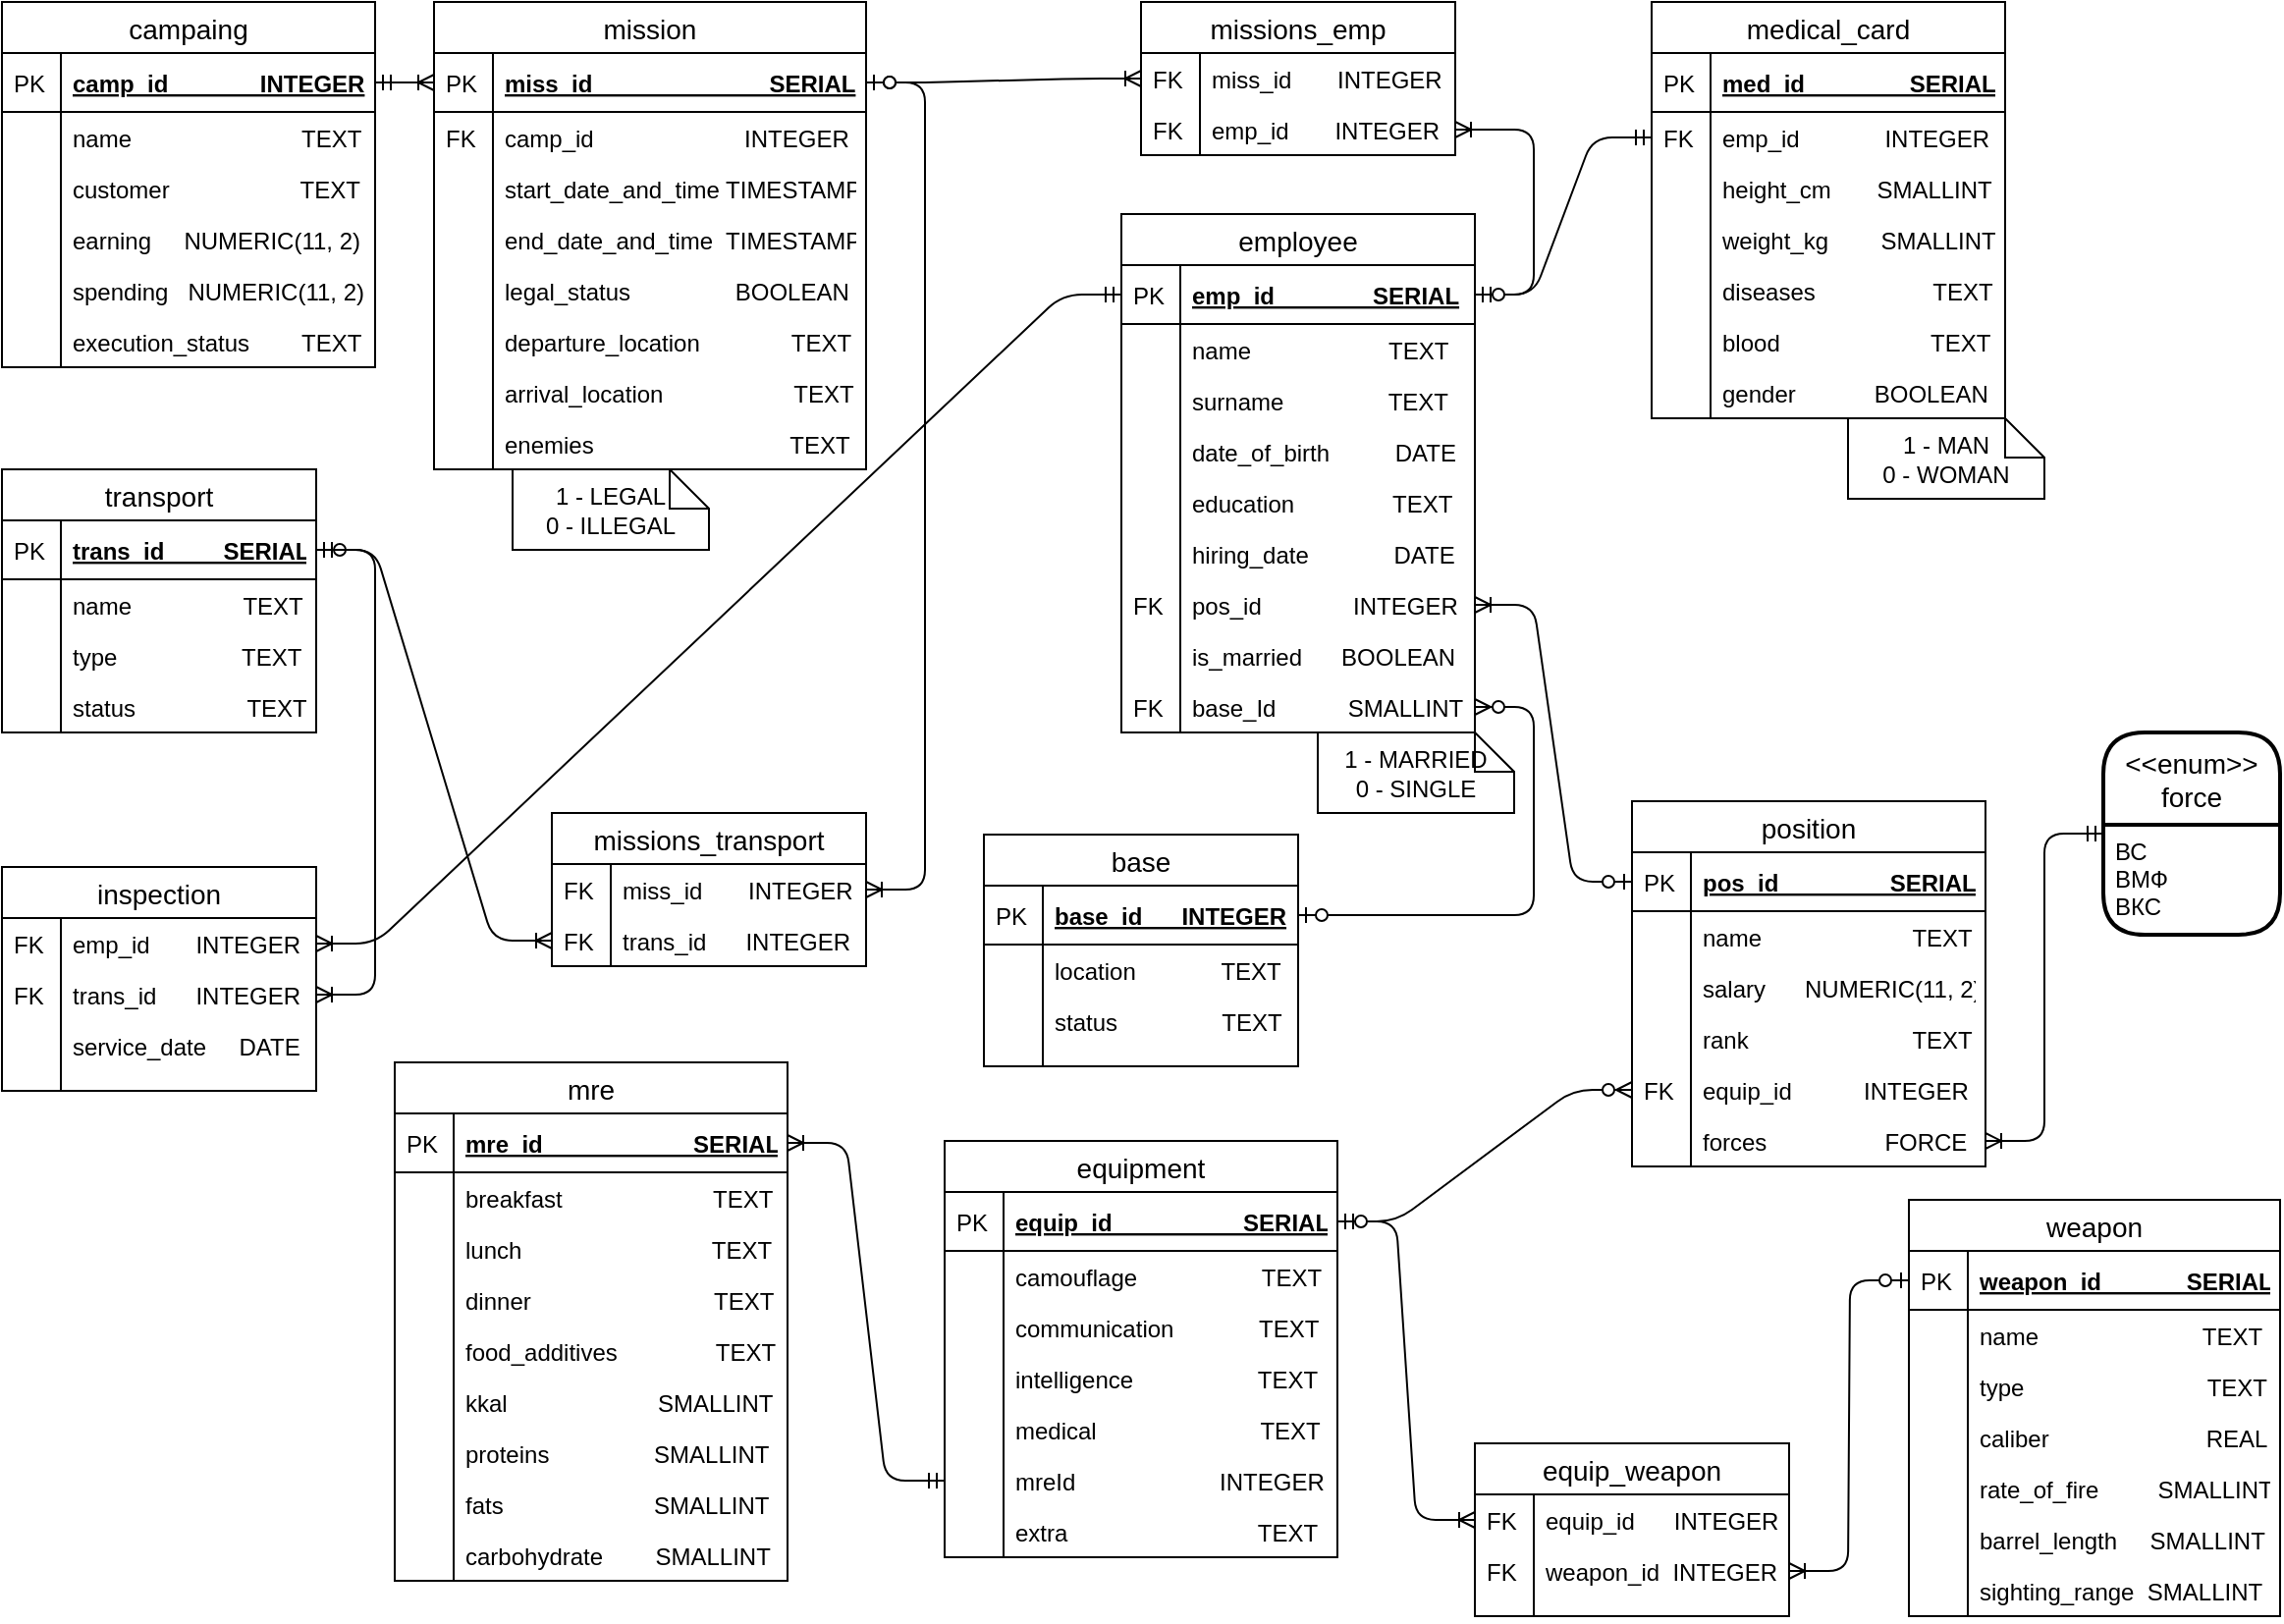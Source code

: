 <mxfile version="13.6.5">
    <diagram id="6hGFLwfOUW9BJ-s0fimq" name="main">
        <mxGraphModel dx="992" dy="577" grid="1" gridSize="10" guides="1" tooltips="1" connect="1" arrows="1" fold="1" page="1" pageScale="1" pageWidth="1169" pageHeight="827" math="0" shadow="0">
            <root>
                <mxCell id="0"/>
                <mxCell id="1" parent="0"/>
                <mxCell id="208" value="" style="edgeStyle=entityRelationEdgeStyle;fontSize=12;html=1;endArrow=ERmandOne;startArrow=ERmandOne;" parent="1" source="3" target="373" edge="1">
                    <mxGeometry width="100" height="100" relative="1" as="geometry">
                        <mxPoint x="800" y="-176" as="sourcePoint"/>
                        <mxPoint x="900" y="-276" as="targetPoint"/>
                    </mxGeometry>
                </mxCell>
                <mxCell id="317" value="" style="edgeStyle=entityRelationEdgeStyle;fontSize=12;html=1;endArrow=ERzeroToMany;startArrow=ERzeroToOne;" parent="1" source="138" target="31" edge="1">
                    <mxGeometry width="100" height="100" relative="1" as="geometry">
                        <mxPoint x="820" y="416" as="sourcePoint"/>
                        <mxPoint x="920" y="316" as="targetPoint"/>
                    </mxGeometry>
                </mxCell>
                <mxCell id="318" value="" style="edgeStyle=entityRelationEdgeStyle;fontSize=12;html=1;endArrow=ERoneToMany;startArrow=ERzeroToOne;" parent="1" source="196" target="25" edge="1">
                    <mxGeometry width="100" height="100" relative="1" as="geometry">
                        <mxPoint x="1000" y="350" as="sourcePoint"/>
                        <mxPoint x="1100" y="250" as="targetPoint"/>
                    </mxGeometry>
                </mxCell>
                <mxCell id="324" value="" style="edgeStyle=entityRelationEdgeStyle;fontSize=12;html=1;endArrow=ERoneToMany;startArrow=ERmandOne;" parent="1" source="396" target="81" edge="1">
                    <mxGeometry width="100" height="100" relative="1" as="geometry">
                        <mxPoint x="640" y="460" as="sourcePoint"/>
                        <mxPoint x="730" y="300" as="targetPoint"/>
                    </mxGeometry>
                </mxCell>
                <mxCell id="325" value="" style="edgeStyle=entityRelationEdgeStyle;fontSize=12;html=1;endArrow=ERoneToMany;startArrow=ERzeroToOne;" parent="1" source="3" target="266" edge="1">
                    <mxGeometry width="100" height="100" relative="1" as="geometry">
                        <mxPoint x="510" y="220" as="sourcePoint"/>
                        <mxPoint x="610" y="120" as="targetPoint"/>
                    </mxGeometry>
                </mxCell>
                <mxCell id="327" value="" style="edgeStyle=entityRelationEdgeStyle;fontSize=12;html=1;endArrow=ERoneToMany;startArrow=ERzeroToOne;" parent="1" source="149" target="264" edge="1">
                    <mxGeometry width="100" height="100" relative="1" as="geometry">
                        <mxPoint x="510" y="220" as="sourcePoint"/>
                        <mxPoint x="610" y="120" as="targetPoint"/>
                    </mxGeometry>
                </mxCell>
                <mxCell id="342" value="" style="edgeStyle=entityRelationEdgeStyle;fontSize=12;html=1;endArrow=ERoneToMany;startArrow=ERmandOne;" parent="1" source="338" target="328" edge="1">
                    <mxGeometry width="100" height="100" relative="1" as="geometry">
                        <mxPoint x="1240" y="620" as="sourcePoint"/>
                        <mxPoint x="1340" y="520" as="targetPoint"/>
                    </mxGeometry>
                </mxCell>
                <mxCell id="345" value="" style="edgeStyle=entityRelationEdgeStyle;fontSize=12;html=1;endArrow=ERoneToMany;startArrow=ERzeroToOne;" parent="1" source="102" target="280" edge="1">
                    <mxGeometry width="100" height="100" relative="1" as="geometry">
                        <mxPoint x="210" y="370" as="sourcePoint"/>
                        <mxPoint x="280" y="270" as="targetPoint"/>
                    </mxGeometry>
                </mxCell>
                <mxCell id="346" value="" style="edgeStyle=entityRelationEdgeStyle;fontSize=12;html=1;endArrow=ERoneToMany;startArrow=ERzeroToOne;" parent="1" source="149" target="278" edge="1">
                    <mxGeometry width="100" height="100" relative="1" as="geometry">
                        <mxPoint x="520" y="370" as="sourcePoint"/>
                        <mxPoint x="620" y="270" as="targetPoint"/>
                    </mxGeometry>
                </mxCell>
                <mxCell id="349" value="1 - MAN&lt;br&gt;0 - WOMAN" style="shape=note;size=20;whiteSpace=wrap;html=1;" parent="1" vertex="1">
                    <mxGeometry x="940" y="212" width="100" height="41" as="geometry"/>
                </mxCell>
                <mxCell id="350" value="1 - MARRIED&lt;br&gt;0 - SINGLE" style="shape=note;size=20;whiteSpace=wrap;html=1;" parent="1" vertex="1">
                    <mxGeometry x="670" y="372" width="100" height="41" as="geometry"/>
                </mxCell>
                <mxCell id="351" value="" style="edgeStyle=entityRelationEdgeStyle;fontSize=12;html=1;endArrow=ERoneToMany;startArrow=ERmandOne;" parent="1" source="41" target="149" edge="1">
                    <mxGeometry width="100" height="100" relative="1" as="geometry">
                        <mxPoint x="10" y="197" as="sourcePoint"/>
                        <mxPoint x="20" y="39" as="targetPoint"/>
                    </mxGeometry>
                </mxCell>
                <mxCell id="360" value="" style="edgeStyle=entityRelationEdgeStyle;fontSize=12;html=1;endArrow=ERzeroToMany;startArrow=ERmandOne;" parent="1" source="62" target="206" edge="1">
                    <mxGeometry width="100" height="100" relative="1" as="geometry">
                        <mxPoint x="720" y="450" as="sourcePoint"/>
                        <mxPoint x="820" y="350" as="targetPoint"/>
                    </mxGeometry>
                </mxCell>
                <mxCell id="370" value="" style="edgeStyle=entityRelationEdgeStyle;fontSize=12;html=1;endArrow=ERoneToMany;startArrow=ERzeroToOne;" parent="1" source="119" target="366" edge="1">
                    <mxGeometry width="100" height="100" relative="1" as="geometry">
                        <mxPoint x="500" y="622" as="sourcePoint"/>
                        <mxPoint x="580" y="620" as="targetPoint"/>
                    </mxGeometry>
                </mxCell>
                <mxCell id="371" value="" style="edgeStyle=entityRelationEdgeStyle;fontSize=12;html=1;endArrow=ERoneToMany;startArrow=ERzeroToOne;" parent="1" source="62" target="364" edge="1">
                    <mxGeometry width="100" height="100" relative="1" as="geometry">
                        <mxPoint x="780.0" y="533" as="sourcePoint"/>
                        <mxPoint x="674" y="648.0" as="targetPoint"/>
                    </mxGeometry>
                </mxCell>
                <mxCell id="394" value="" style="edgeStyle=entityRelationEdgeStyle;fontSize=12;html=1;endArrow=ERoneToMany;startArrow=ERmandOne;" parent="1" source="102" target="388" edge="1">
                    <mxGeometry width="100" height="100" relative="1" as="geometry">
                        <mxPoint x="-300" y="670" as="sourcePoint"/>
                        <mxPoint x="-200" y="570" as="targetPoint"/>
                    </mxGeometry>
                </mxCell>
                <mxCell id="395" value="" style="edgeStyle=entityRelationEdgeStyle;fontSize=12;html=1;endArrow=ERoneToMany;startArrow=ERmandOne;" parent="1" source="3" target="386" edge="1">
                    <mxGeometry width="100" height="100" relative="1" as="geometry">
                        <mxPoint x="760" y="90" as="sourcePoint"/>
                        <mxPoint x="620" y="310" as="targetPoint"/>
                    </mxGeometry>
                </mxCell>
                <mxCell id="261" value="missions_emp" style="swimlane;fontStyle=0;childLayout=stackLayout;horizontal=1;startSize=26;horizontalStack=0;resizeParent=1;resizeParentMax=0;resizeLast=0;collapsible=1;marginBottom=0;align=center;fontSize=14;" parent="1" vertex="1">
                    <mxGeometry x="580" width="160" height="78" as="geometry"/>
                </mxCell>
                <mxCell id="264" value="miss_id       INTEGER" style="shape=partialRectangle;top=0;left=0;right=0;bottom=0;align=left;verticalAlign=top;fillColor=none;spacingLeft=34;spacingRight=4;overflow=hidden;rotatable=0;points=[[0,0.5],[1,0.5]];portConstraint=eastwest;dropTarget=0;fontSize=12;" parent="261" vertex="1">
                    <mxGeometry y="26" width="160" height="26" as="geometry"/>
                </mxCell>
                <mxCell id="265" value="FK" style="shape=partialRectangle;top=0;left=0;bottom=0;fillColor=none;align=left;verticalAlign=top;spacingLeft=4;spacingRight=4;overflow=hidden;rotatable=0;points=[];portConstraint=eastwest;part=1;fontSize=12;" parent="264" vertex="1" connectable="0">
                    <mxGeometry width="30" height="26" as="geometry"/>
                </mxCell>
                <mxCell id="266" value="emp_id       INTEGER" style="shape=partialRectangle;top=0;left=0;right=0;bottom=0;align=left;verticalAlign=top;fillColor=none;spacingLeft=34;spacingRight=4;overflow=hidden;rotatable=0;points=[[0,0.5],[1,0.5]];portConstraint=eastwest;dropTarget=0;fontSize=12;" parent="261" vertex="1">
                    <mxGeometry y="52" width="160" height="26" as="geometry"/>
                </mxCell>
                <mxCell id="267" value="FK" style="shape=partialRectangle;top=0;left=0;bottom=0;fillColor=none;align=left;verticalAlign=top;spacingLeft=4;spacingRight=4;overflow=hidden;rotatable=0;points=[];portConstraint=eastwest;part=1;fontSize=12;" parent="266" vertex="1" connectable="0">
                    <mxGeometry width="30" height="26" as="geometry"/>
                </mxCell>
                <mxCell id="40" value="campaing" style="swimlane;fontStyle=0;childLayout=stackLayout;horizontal=1;startSize=26;horizontalStack=0;resizeParent=1;resizeParentMax=0;resizeLast=0;collapsible=1;marginBottom=0;align=center;fontSize=14;" parent="1" vertex="1">
                    <mxGeometry width="190" height="186" as="geometry"/>
                </mxCell>
                <mxCell id="41" value="camp_id              INTEGER" style="shape=partialRectangle;top=0;left=0;right=0;bottom=1;align=left;verticalAlign=middle;fillColor=none;spacingLeft=34;spacingRight=4;overflow=hidden;rotatable=0;points=[[0,0.5],[1,0.5]];portConstraint=eastwest;dropTarget=0;fontStyle=5;fontSize=12;" parent="40" vertex="1">
                    <mxGeometry y="26" width="190" height="30" as="geometry"/>
                </mxCell>
                <mxCell id="42" value="PK" style="shape=partialRectangle;top=0;left=0;bottom=0;fillColor=none;align=left;verticalAlign=middle;spacingLeft=4;spacingRight=4;overflow=hidden;rotatable=0;points=[];portConstraint=eastwest;part=1;fontSize=12;" parent="41" vertex="1" connectable="0">
                    <mxGeometry width="30" height="30" as="geometry"/>
                </mxCell>
                <mxCell id="43" value="name                          TEXT" style="shape=partialRectangle;top=0;left=0;right=0;bottom=0;align=left;verticalAlign=top;fillColor=none;spacingLeft=34;spacingRight=4;overflow=hidden;rotatable=0;points=[[0,0.5],[1,0.5]];portConstraint=eastwest;dropTarget=0;fontSize=12;" parent="40" vertex="1">
                    <mxGeometry y="56" width="190" height="26" as="geometry"/>
                </mxCell>
                <mxCell id="44" value="" style="shape=partialRectangle;top=0;left=0;bottom=0;fillColor=none;align=left;verticalAlign=top;spacingLeft=4;spacingRight=4;overflow=hidden;rotatable=0;points=[];portConstraint=eastwest;part=1;fontSize=12;" parent="43" vertex="1" connectable="0">
                    <mxGeometry width="30" height="26" as="geometry"/>
                </mxCell>
                <mxCell id="53" value="customer                    TEXT" style="shape=partialRectangle;top=0;left=0;right=0;bottom=0;align=left;verticalAlign=top;fillColor=none;spacingLeft=34;spacingRight=4;overflow=hidden;rotatable=0;points=[[0,0.5],[1,0.5]];portConstraint=eastwest;dropTarget=0;fontSize=12;" parent="40" vertex="1">
                    <mxGeometry y="82" width="190" height="26" as="geometry"/>
                </mxCell>
                <mxCell id="54" value="" style="shape=partialRectangle;top=0;left=0;bottom=0;fillColor=none;align=left;verticalAlign=top;spacingLeft=4;spacingRight=4;overflow=hidden;rotatable=0;points=[];portConstraint=eastwest;part=1;fontSize=12;" parent="53" vertex="1" connectable="0">
                    <mxGeometry width="30" height="26" as="geometry"/>
                </mxCell>
                <mxCell id="55" value="earning     NUMERIC(11, 2)" style="shape=partialRectangle;top=0;left=0;right=0;bottom=0;align=left;verticalAlign=top;fillColor=none;spacingLeft=34;spacingRight=4;overflow=hidden;rotatable=0;points=[[0,0.5],[1,0.5]];portConstraint=eastwest;dropTarget=0;fontSize=12;" parent="40" vertex="1">
                    <mxGeometry y="108" width="190" height="26" as="geometry"/>
                </mxCell>
                <mxCell id="56" value="" style="shape=partialRectangle;top=0;left=0;bottom=0;fillColor=none;align=left;verticalAlign=top;spacingLeft=4;spacingRight=4;overflow=hidden;rotatable=0;points=[];portConstraint=eastwest;part=1;fontSize=12;" parent="55" vertex="1" connectable="0">
                    <mxGeometry width="30" height="26" as="geometry"/>
                </mxCell>
                <mxCell id="57" value="spending   NUMERIC(11, 2)" style="shape=partialRectangle;top=0;left=0;right=0;bottom=0;align=left;verticalAlign=top;fillColor=none;spacingLeft=34;spacingRight=4;overflow=hidden;rotatable=0;points=[[0,0.5],[1,0.5]];portConstraint=eastwest;dropTarget=0;fontSize=12;" parent="40" vertex="1">
                    <mxGeometry y="134" width="190" height="26" as="geometry"/>
                </mxCell>
                <mxCell id="58" value="" style="shape=partialRectangle;top=0;left=0;bottom=0;fillColor=none;align=left;verticalAlign=top;spacingLeft=4;spacingRight=4;overflow=hidden;rotatable=0;points=[];portConstraint=eastwest;part=1;fontSize=12;" parent="57" vertex="1" connectable="0">
                    <mxGeometry width="30" height="26" as="geometry"/>
                </mxCell>
                <mxCell id="59" value="execution_status        TEXT" style="shape=partialRectangle;top=0;left=0;right=0;bottom=0;align=left;verticalAlign=top;fillColor=none;spacingLeft=34;spacingRight=4;overflow=hidden;rotatable=0;points=[[0,0.5],[1,0.5]];portConstraint=eastwest;dropTarget=0;fontSize=12;" parent="40" vertex="1">
                    <mxGeometry y="160" width="190" height="26" as="geometry"/>
                </mxCell>
                <mxCell id="60" value="" style="shape=partialRectangle;top=0;left=0;bottom=0;fillColor=none;align=left;verticalAlign=top;spacingLeft=4;spacingRight=4;overflow=hidden;rotatable=0;points=[];portConstraint=eastwest;part=1;fontSize=12;" parent="59" vertex="1" connectable="0">
                    <mxGeometry width="30" height="26" as="geometry"/>
                </mxCell>
                <mxCell id="101" value="transport" style="swimlane;fontStyle=0;childLayout=stackLayout;horizontal=1;startSize=26;horizontalStack=0;resizeParent=1;resizeParentMax=0;resizeLast=0;collapsible=1;marginBottom=0;align=center;fontSize=14;" parent="1" vertex="1">
                    <mxGeometry y="238" width="160" height="134" as="geometry"/>
                </mxCell>
                <mxCell id="102" value="trans_id         SERIAL" style="shape=partialRectangle;top=0;left=0;right=0;bottom=1;align=left;verticalAlign=middle;fillColor=none;spacingLeft=34;spacingRight=4;overflow=hidden;rotatable=0;points=[[0,0.5],[1,0.5]];portConstraint=eastwest;dropTarget=0;fontStyle=5;fontSize=12;" parent="101" vertex="1">
                    <mxGeometry y="26" width="160" height="30" as="geometry"/>
                </mxCell>
                <mxCell id="103" value="PK" style="shape=partialRectangle;top=0;left=0;bottom=0;fillColor=none;align=left;verticalAlign=middle;spacingLeft=4;spacingRight=4;overflow=hidden;rotatable=0;points=[];portConstraint=eastwest;part=1;fontSize=12;" parent="102" vertex="1" connectable="0">
                    <mxGeometry width="30" height="30" as="geometry"/>
                </mxCell>
                <mxCell id="104" value="name                 TEXT" style="shape=partialRectangle;top=0;left=0;right=0;bottom=0;align=left;verticalAlign=top;fillColor=none;spacingLeft=34;spacingRight=4;overflow=hidden;rotatable=0;points=[[0,0.5],[1,0.5]];portConstraint=eastwest;dropTarget=0;fontSize=12;" parent="101" vertex="1">
                    <mxGeometry y="56" width="160" height="26" as="geometry"/>
                </mxCell>
                <mxCell id="105" value="" style="shape=partialRectangle;top=0;left=0;bottom=0;fillColor=none;align=left;verticalAlign=top;spacingLeft=4;spacingRight=4;overflow=hidden;rotatable=0;points=[];portConstraint=eastwest;part=1;fontSize=12;" parent="104" vertex="1" connectable="0">
                    <mxGeometry width="30" height="26" as="geometry"/>
                </mxCell>
                <mxCell id="106" value="type                   TEXT" style="shape=partialRectangle;top=0;left=0;right=0;bottom=0;align=left;verticalAlign=top;fillColor=none;spacingLeft=34;spacingRight=4;overflow=hidden;rotatable=0;points=[[0,0.5],[1,0.5]];portConstraint=eastwest;dropTarget=0;fontSize=12;" parent="101" vertex="1">
                    <mxGeometry y="82" width="160" height="26" as="geometry"/>
                </mxCell>
                <mxCell id="107" value="" style="shape=partialRectangle;top=0;left=0;bottom=0;fillColor=none;align=left;verticalAlign=top;spacingLeft=4;spacingRight=4;overflow=hidden;rotatable=0;points=[];portConstraint=eastwest;part=1;fontSize=12;" parent="106" vertex="1" connectable="0">
                    <mxGeometry width="30" height="26" as="geometry"/>
                </mxCell>
                <mxCell id="114" value="status                 TEXT" style="shape=partialRectangle;top=0;left=0;right=0;bottom=0;align=left;verticalAlign=top;fillColor=none;spacingLeft=34;spacingRight=4;overflow=hidden;rotatable=0;points=[[0,0.5],[1,0.5]];portConstraint=eastwest;dropTarget=0;fontSize=12;" parent="101" vertex="1">
                    <mxGeometry y="108" width="160" height="26" as="geometry"/>
                </mxCell>
                <mxCell id="115" value="" style="shape=partialRectangle;top=0;left=0;bottom=0;fillColor=none;align=left;verticalAlign=top;spacingLeft=4;spacingRight=4;overflow=hidden;rotatable=0;points=[];portConstraint=eastwest;part=1;fontSize=12;" parent="114" vertex="1" connectable="0">
                    <mxGeometry width="30" height="26" as="geometry"/>
                </mxCell>
                <mxCell id="383" value="inspection" style="swimlane;fontStyle=0;childLayout=stackLayout;horizontal=1;startSize=26;horizontalStack=0;resizeParent=1;resizeParentMax=0;resizeLast=0;collapsible=1;marginBottom=0;align=center;fontSize=14;" parent="1" vertex="1">
                    <mxGeometry y="440.5" width="160" height="114" as="geometry"/>
                </mxCell>
                <mxCell id="386" value="emp_id       INTEGER" style="shape=partialRectangle;top=0;left=0;right=0;bottom=0;align=left;verticalAlign=top;fillColor=none;spacingLeft=34;spacingRight=4;overflow=hidden;rotatable=0;points=[[0,0.5],[1,0.5]];portConstraint=eastwest;dropTarget=0;fontSize=12;" parent="383" vertex="1">
                    <mxGeometry y="26" width="160" height="26" as="geometry"/>
                </mxCell>
                <mxCell id="387" value="FK" style="shape=partialRectangle;top=0;left=0;bottom=0;fillColor=none;align=left;verticalAlign=top;spacingLeft=4;spacingRight=4;overflow=hidden;rotatable=0;points=[];portConstraint=eastwest;part=1;fontSize=12;" parent="386" vertex="1" connectable="0">
                    <mxGeometry width="30" height="26" as="geometry"/>
                </mxCell>
                <mxCell id="388" value="trans_id      INTEGER" style="shape=partialRectangle;top=0;left=0;right=0;bottom=0;align=left;verticalAlign=top;fillColor=none;spacingLeft=34;spacingRight=4;overflow=hidden;rotatable=0;points=[[0,0.5],[1,0.5]];portConstraint=eastwest;dropTarget=0;fontSize=12;" parent="383" vertex="1">
                    <mxGeometry y="52" width="160" height="26" as="geometry"/>
                </mxCell>
                <mxCell id="389" value="FK" style="shape=partialRectangle;top=0;left=0;bottom=0;fillColor=none;align=left;verticalAlign=top;spacingLeft=4;spacingRight=4;overflow=hidden;rotatable=0;points=[];portConstraint=eastwest;part=1;fontSize=12;" parent="388" vertex="1" connectable="0">
                    <mxGeometry width="30" height="26" as="geometry"/>
                </mxCell>
                <mxCell id="390" value="service_date     DATE" style="shape=partialRectangle;top=0;left=0;right=0;bottom=0;align=left;verticalAlign=top;fillColor=none;spacingLeft=34;spacingRight=4;overflow=hidden;rotatable=0;points=[[0,0.5],[1,0.5]];portConstraint=eastwest;dropTarget=0;fontSize=12;" parent="383" vertex="1">
                    <mxGeometry y="78" width="160" height="26" as="geometry"/>
                </mxCell>
                <mxCell id="391" value="" style="shape=partialRectangle;top=0;left=0;bottom=0;fillColor=none;align=left;verticalAlign=top;spacingLeft=4;spacingRight=4;overflow=hidden;rotatable=0;points=[];portConstraint=eastwest;part=1;fontSize=12;" parent="390" vertex="1" connectable="0">
                    <mxGeometry width="30" height="26" as="geometry"/>
                </mxCell>
                <mxCell id="392" value="" style="shape=partialRectangle;top=0;left=0;right=0;bottom=0;align=left;verticalAlign=top;fillColor=none;spacingLeft=34;spacingRight=4;overflow=hidden;rotatable=0;points=[[0,0.5],[1,0.5]];portConstraint=eastwest;dropTarget=0;fontSize=12;" parent="383" vertex="1">
                    <mxGeometry y="104" width="160" height="10" as="geometry"/>
                </mxCell>
                <mxCell id="393" value="" style="shape=partialRectangle;top=0;left=0;bottom=0;fillColor=none;align=left;verticalAlign=top;spacingLeft=4;spacingRight=4;overflow=hidden;rotatable=0;points=[];portConstraint=eastwest;part=1;fontSize=12;" parent="392" vertex="1" connectable="0">
                    <mxGeometry width="30" height="10" as="geometry"/>
                </mxCell>
                <mxCell id="148" value="mission" style="swimlane;fontStyle=0;childLayout=stackLayout;horizontal=1;startSize=26;horizontalStack=0;resizeParent=1;resizeParentMax=0;resizeLast=0;collapsible=1;marginBottom=0;align=center;fontSize=14;" parent="1" vertex="1">
                    <mxGeometry x="220" width="220" height="238" as="geometry"/>
                </mxCell>
                <mxCell id="149" value="miss_id                           SERIAL" style="shape=partialRectangle;top=0;left=0;right=0;bottom=1;align=left;verticalAlign=middle;fillColor=none;spacingLeft=34;spacingRight=4;overflow=hidden;rotatable=0;points=[[0,0.5],[1,0.5]];portConstraint=eastwest;dropTarget=0;fontStyle=5;fontSize=12;" parent="148" vertex="1">
                    <mxGeometry y="26" width="220" height="30" as="geometry"/>
                </mxCell>
                <mxCell id="150" value="PK" style="shape=partialRectangle;top=0;left=0;bottom=0;fillColor=none;align=left;verticalAlign=middle;spacingLeft=4;spacingRight=4;overflow=hidden;rotatable=0;points=[];portConstraint=eastwest;part=1;fontSize=12;" parent="149" vertex="1" connectable="0">
                    <mxGeometry width="30" height="30" as="geometry"/>
                </mxCell>
                <mxCell id="221" value="camp_id                       INTEGER" style="shape=partialRectangle;top=0;left=0;right=0;bottom=0;align=left;verticalAlign=top;fillColor=none;spacingLeft=34;spacingRight=4;overflow=hidden;rotatable=0;points=[[0,0.5],[1,0.5]];portConstraint=eastwest;dropTarget=0;fontSize=12;" parent="148" vertex="1">
                    <mxGeometry y="56" width="220" height="26" as="geometry"/>
                </mxCell>
                <mxCell id="222" value="FK" style="shape=partialRectangle;top=0;left=0;bottom=0;fillColor=none;align=left;verticalAlign=top;spacingLeft=4;spacingRight=4;overflow=hidden;rotatable=0;points=[];portConstraint=eastwest;part=1;fontSize=12;" parent="221" vertex="1" connectable="0">
                    <mxGeometry width="30" height="26" as="geometry"/>
                </mxCell>
                <mxCell id="151" value="start_date_and_time TIMESTAMP" style="shape=partialRectangle;top=0;left=0;right=0;bottom=0;align=left;verticalAlign=top;fillColor=none;spacingLeft=34;spacingRight=4;overflow=hidden;rotatable=0;points=[[0,0.5],[1,0.5]];portConstraint=eastwest;dropTarget=0;fontSize=12;" parent="148" vertex="1">
                    <mxGeometry y="82" width="220" height="26" as="geometry"/>
                </mxCell>
                <mxCell id="152" value="" style="shape=partialRectangle;top=0;left=0;bottom=0;fillColor=none;align=left;verticalAlign=top;spacingLeft=4;spacingRight=4;overflow=hidden;rotatable=0;points=[];portConstraint=eastwest;part=1;fontSize=12;" parent="151" vertex="1" connectable="0">
                    <mxGeometry width="30" height="26" as="geometry"/>
                </mxCell>
                <mxCell id="153" value="end_date_and_time  TIMESTAMP" style="shape=partialRectangle;top=0;left=0;right=0;bottom=0;align=left;verticalAlign=top;fillColor=none;spacingLeft=34;spacingRight=4;overflow=hidden;rotatable=0;points=[[0,0.5],[1,0.5]];portConstraint=eastwest;dropTarget=0;fontSize=12;" parent="148" vertex="1">
                    <mxGeometry y="108" width="220" height="26" as="geometry"/>
                </mxCell>
                <mxCell id="154" value="" style="shape=partialRectangle;top=0;left=0;bottom=0;fillColor=none;align=left;verticalAlign=top;spacingLeft=4;spacingRight=4;overflow=hidden;rotatable=0;points=[];portConstraint=eastwest;part=1;fontSize=12;" parent="153" vertex="1" connectable="0">
                    <mxGeometry width="30" height="26" as="geometry"/>
                </mxCell>
                <mxCell id="161" value="legal_status                BOOLEAN" style="shape=partialRectangle;top=0;left=0;right=0;bottom=0;align=left;verticalAlign=top;fillColor=none;spacingLeft=34;spacingRight=4;overflow=hidden;rotatable=0;points=[[0,0.5],[1,0.5]];portConstraint=eastwest;dropTarget=0;fontSize=12;" parent="148" vertex="1">
                    <mxGeometry y="134" width="220" height="26" as="geometry"/>
                </mxCell>
                <mxCell id="162" value="" style="shape=partialRectangle;top=0;left=0;bottom=0;fillColor=none;align=left;verticalAlign=top;spacingLeft=4;spacingRight=4;overflow=hidden;rotatable=0;points=[];portConstraint=eastwest;part=1;fontSize=12;" parent="161" vertex="1" connectable="0">
                    <mxGeometry width="30" height="26" as="geometry"/>
                </mxCell>
                <mxCell id="163" value="departure_location              TEXT" style="shape=partialRectangle;top=0;left=0;right=0;bottom=0;align=left;verticalAlign=top;fillColor=none;spacingLeft=34;spacingRight=4;overflow=hidden;rotatable=0;points=[[0,0.5],[1,0.5]];portConstraint=eastwest;dropTarget=0;fontSize=12;" parent="148" vertex="1">
                    <mxGeometry y="160" width="220" height="26" as="geometry"/>
                </mxCell>
                <mxCell id="164" value="" style="shape=partialRectangle;top=0;left=0;bottom=0;fillColor=none;align=left;verticalAlign=top;spacingLeft=4;spacingRight=4;overflow=hidden;rotatable=0;points=[];portConstraint=eastwest;part=1;fontSize=12;" parent="163" vertex="1" connectable="0">
                    <mxGeometry width="30" height="26" as="geometry"/>
                </mxCell>
                <mxCell id="165" value="arrival_location                    TEXT" style="shape=partialRectangle;top=0;left=0;right=0;bottom=0;align=left;verticalAlign=top;fillColor=none;spacingLeft=34;spacingRight=4;overflow=hidden;rotatable=0;points=[[0,0.5],[1,0.5]];portConstraint=eastwest;dropTarget=0;fontSize=12;" parent="148" vertex="1">
                    <mxGeometry y="186" width="220" height="26" as="geometry"/>
                </mxCell>
                <mxCell id="166" value="" style="shape=partialRectangle;top=0;left=0;bottom=0;fillColor=none;align=left;verticalAlign=top;spacingLeft=4;spacingRight=4;overflow=hidden;rotatable=0;points=[];portConstraint=eastwest;part=1;fontSize=12;" parent="165" vertex="1" connectable="0">
                    <mxGeometry width="30" height="26" as="geometry"/>
                </mxCell>
                <mxCell id="315" value="enemies                              TEXT" style="shape=partialRectangle;top=0;left=0;right=0;bottom=0;align=left;verticalAlign=top;fillColor=none;spacingLeft=34;spacingRight=4;overflow=hidden;rotatable=0;points=[[0,0.5],[1,0.5]];portConstraint=eastwest;dropTarget=0;fontSize=12;" parent="148" vertex="1">
                    <mxGeometry y="212" width="220" height="26" as="geometry"/>
                </mxCell>
                <mxCell id="316" value="" style="shape=partialRectangle;top=0;left=0;bottom=0;fillColor=none;align=left;verticalAlign=top;spacingLeft=4;spacingRight=4;overflow=hidden;rotatable=0;points=[];portConstraint=eastwest;part=1;fontSize=12;" parent="315" vertex="1" connectable="0">
                    <mxGeometry width="30" height="26" as="geometry"/>
                </mxCell>
                <mxCell id="80" value="mre" style="swimlane;fontStyle=0;childLayout=stackLayout;horizontal=1;startSize=26;horizontalStack=0;resizeParent=1;resizeParentMax=0;resizeLast=0;collapsible=1;marginBottom=0;align=center;fontSize=14;" parent="1" vertex="1">
                    <mxGeometry x="200" y="540" width="200" height="264" as="geometry"/>
                </mxCell>
                <mxCell id="81" value="mre_id                       SERIAL" style="shape=partialRectangle;top=0;left=0;right=0;bottom=1;align=left;verticalAlign=middle;fillColor=none;spacingLeft=34;spacingRight=4;overflow=hidden;rotatable=0;points=[[0,0.5],[1,0.5]];portConstraint=eastwest;dropTarget=0;fontStyle=5;fontSize=12;" parent="80" vertex="1">
                    <mxGeometry y="26" width="200" height="30" as="geometry"/>
                </mxCell>
                <mxCell id="82" value="PK" style="shape=partialRectangle;top=0;left=0;bottom=0;fillColor=none;align=left;verticalAlign=middle;spacingLeft=4;spacingRight=4;overflow=hidden;rotatable=0;points=[];portConstraint=eastwest;part=1;fontSize=12;" parent="81" vertex="1" connectable="0">
                    <mxGeometry width="30" height="30" as="geometry"/>
                </mxCell>
                <mxCell id="83" value="breakfast                       TEXT" style="shape=partialRectangle;top=0;left=0;right=0;bottom=0;align=left;verticalAlign=top;fillColor=none;spacingLeft=34;spacingRight=4;overflow=hidden;rotatable=0;points=[[0,0.5],[1,0.5]];portConstraint=eastwest;dropTarget=0;fontSize=12;" parent="80" vertex="1">
                    <mxGeometry y="56" width="200" height="26" as="geometry"/>
                </mxCell>
                <mxCell id="84" value="" style="shape=partialRectangle;top=0;left=0;bottom=0;fillColor=none;align=left;verticalAlign=top;spacingLeft=4;spacingRight=4;overflow=hidden;rotatable=0;points=[];portConstraint=eastwest;part=1;fontSize=12;" parent="83" vertex="1" connectable="0">
                    <mxGeometry width="30" height="26" as="geometry"/>
                </mxCell>
                <mxCell id="85" value="lunch                             TEXT" style="shape=partialRectangle;top=0;left=0;right=0;bottom=0;align=left;verticalAlign=top;fillColor=none;spacingLeft=34;spacingRight=4;overflow=hidden;rotatable=0;points=[[0,0.5],[1,0.5]];portConstraint=eastwest;dropTarget=0;fontSize=12;" parent="80" vertex="1">
                    <mxGeometry y="82" width="200" height="26" as="geometry"/>
                </mxCell>
                <mxCell id="86" value="" style="shape=partialRectangle;top=0;left=0;bottom=0;fillColor=none;align=left;verticalAlign=top;spacingLeft=4;spacingRight=4;overflow=hidden;rotatable=0;points=[];portConstraint=eastwest;part=1;fontSize=12;" parent="85" vertex="1" connectable="0">
                    <mxGeometry width="30" height="26" as="geometry"/>
                </mxCell>
                <mxCell id="87" value="dinner                            TEXT" style="shape=partialRectangle;top=0;left=0;right=0;bottom=0;align=left;verticalAlign=top;fillColor=none;spacingLeft=34;spacingRight=4;overflow=hidden;rotatable=0;points=[[0,0.5],[1,0.5]];portConstraint=eastwest;dropTarget=0;fontSize=12;" parent="80" vertex="1">
                    <mxGeometry y="108" width="200" height="26" as="geometry"/>
                </mxCell>
                <mxCell id="88" value="" style="shape=partialRectangle;top=0;left=0;bottom=0;fillColor=none;align=left;verticalAlign=top;spacingLeft=4;spacingRight=4;overflow=hidden;rotatable=0;points=[];portConstraint=eastwest;part=1;fontSize=12;" parent="87" vertex="1" connectable="0">
                    <mxGeometry width="30" height="26" as="geometry"/>
                </mxCell>
                <mxCell id="91" value="food_additives               TEXT" style="shape=partialRectangle;top=0;left=0;right=0;bottom=0;align=left;verticalAlign=top;fillColor=none;spacingLeft=34;spacingRight=4;overflow=hidden;rotatable=0;points=[[0,0.5],[1,0.5]];portConstraint=eastwest;dropTarget=0;fontSize=12;" parent="80" vertex="1">
                    <mxGeometry y="134" width="200" height="26" as="geometry"/>
                </mxCell>
                <mxCell id="92" value="" style="shape=partialRectangle;top=0;left=0;bottom=0;fillColor=none;align=left;verticalAlign=top;spacingLeft=4;spacingRight=4;overflow=hidden;rotatable=0;points=[];portConstraint=eastwest;part=1;fontSize=12;" parent="91" vertex="1" connectable="0">
                    <mxGeometry width="30" height="26" as="geometry"/>
                </mxCell>
                <mxCell id="93" value="kkal                       SMALLINT" style="shape=partialRectangle;top=0;left=0;right=0;bottom=0;align=left;verticalAlign=top;fillColor=none;spacingLeft=34;spacingRight=4;overflow=hidden;rotatable=0;points=[[0,0.5],[1,0.5]];portConstraint=eastwest;dropTarget=0;fontSize=12;" parent="80" vertex="1">
                    <mxGeometry y="160" width="200" height="26" as="geometry"/>
                </mxCell>
                <mxCell id="94" value="" style="shape=partialRectangle;top=0;left=0;bottom=0;fillColor=none;align=left;verticalAlign=top;spacingLeft=4;spacingRight=4;overflow=hidden;rotatable=0;points=[];portConstraint=eastwest;part=1;fontSize=12;" parent="93" vertex="1" connectable="0">
                    <mxGeometry width="30" height="26" as="geometry"/>
                </mxCell>
                <mxCell id="95" value="proteins                SMALLINT" style="shape=partialRectangle;top=0;left=0;right=0;bottom=0;align=left;verticalAlign=top;fillColor=none;spacingLeft=34;spacingRight=4;overflow=hidden;rotatable=0;points=[[0,0.5],[1,0.5]];portConstraint=eastwest;dropTarget=0;fontSize=12;" parent="80" vertex="1">
                    <mxGeometry y="186" width="200" height="26" as="geometry"/>
                </mxCell>
                <mxCell id="96" value="" style="shape=partialRectangle;top=0;left=0;bottom=0;fillColor=none;align=left;verticalAlign=top;spacingLeft=4;spacingRight=4;overflow=hidden;rotatable=0;points=[];portConstraint=eastwest;part=1;fontSize=12;" parent="95" vertex="1" connectable="0">
                    <mxGeometry width="30" height="26" as="geometry"/>
                </mxCell>
                <mxCell id="97" value="fats                       SMALLINT" style="shape=partialRectangle;top=0;left=0;right=0;bottom=0;align=left;verticalAlign=top;fillColor=none;spacingLeft=34;spacingRight=4;overflow=hidden;rotatable=0;points=[[0,0.5],[1,0.5]];portConstraint=eastwest;dropTarget=0;fontSize=12;" parent="80" vertex="1">
                    <mxGeometry y="212" width="200" height="26" as="geometry"/>
                </mxCell>
                <mxCell id="98" value="" style="shape=partialRectangle;top=0;left=0;bottom=0;fillColor=none;align=left;verticalAlign=top;spacingLeft=4;spacingRight=4;overflow=hidden;rotatable=0;points=[];portConstraint=eastwest;part=1;fontSize=12;" parent="97" vertex="1" connectable="0">
                    <mxGeometry width="30" height="26" as="geometry"/>
                </mxCell>
                <mxCell id="99" value="carbohydrate        SMALLINT" style="shape=partialRectangle;top=0;left=0;right=0;bottom=0;align=left;verticalAlign=top;fillColor=none;spacingLeft=34;spacingRight=4;overflow=hidden;rotatable=0;points=[[0,0.5],[1,0.5]];portConstraint=eastwest;dropTarget=0;fontSize=12;" parent="80" vertex="1">
                    <mxGeometry y="238" width="200" height="26" as="geometry"/>
                </mxCell>
                <mxCell id="100" value="" style="shape=partialRectangle;top=0;left=0;bottom=0;fillColor=none;align=left;verticalAlign=top;spacingLeft=4;spacingRight=4;overflow=hidden;rotatable=0;points=[];portConstraint=eastwest;part=1;fontSize=12;" parent="99" vertex="1" connectable="0">
                    <mxGeometry width="30" height="26" as="geometry"/>
                </mxCell>
                <mxCell id="61" value="equipment" style="swimlane;fontStyle=0;childLayout=stackLayout;horizontal=1;startSize=26;horizontalStack=0;resizeParent=1;resizeParentMax=0;resizeLast=0;collapsible=1;marginBottom=0;align=center;fontSize=14;" parent="1" vertex="1">
                    <mxGeometry x="480" y="580" width="200" height="212" as="geometry"/>
                </mxCell>
                <mxCell id="62" value="equip_id                    SERIAL" style="shape=partialRectangle;top=0;left=0;right=0;bottom=1;align=left;verticalAlign=middle;fillColor=none;spacingLeft=34;spacingRight=4;overflow=hidden;rotatable=0;points=[[0,0.5],[1,0.5]];portConstraint=eastwest;dropTarget=0;fontStyle=5;fontSize=12;" parent="61" vertex="1">
                    <mxGeometry y="26" width="200" height="30" as="geometry"/>
                </mxCell>
                <mxCell id="63" value="PK" style="shape=partialRectangle;top=0;left=0;bottom=0;fillColor=none;align=left;verticalAlign=middle;spacingLeft=4;spacingRight=4;overflow=hidden;rotatable=0;points=[];portConstraint=eastwest;part=1;fontSize=12;" parent="62" vertex="1" connectable="0">
                    <mxGeometry width="30" height="30" as="geometry"/>
                </mxCell>
                <mxCell id="64" value="camouflage                   TEXT" style="shape=partialRectangle;top=0;left=0;right=0;bottom=0;align=left;verticalAlign=top;fillColor=none;spacingLeft=34;spacingRight=4;overflow=hidden;rotatable=0;points=[[0,0.5],[1,0.5]];portConstraint=eastwest;dropTarget=0;fontSize=12;" parent="61" vertex="1">
                    <mxGeometry y="56" width="200" height="26" as="geometry"/>
                </mxCell>
                <mxCell id="65" value="" style="shape=partialRectangle;top=0;left=0;bottom=0;fillColor=none;align=left;verticalAlign=top;spacingLeft=4;spacingRight=4;overflow=hidden;rotatable=0;points=[];portConstraint=eastwest;part=1;fontSize=12;" parent="64" vertex="1" connectable="0">
                    <mxGeometry width="30" height="26" as="geometry"/>
                </mxCell>
                <mxCell id="66" value="communication             TEXT" style="shape=partialRectangle;top=0;left=0;right=0;bottom=0;align=left;verticalAlign=top;fillColor=none;spacingLeft=34;spacingRight=4;overflow=hidden;rotatable=0;points=[[0,0.5],[1,0.5]];portConstraint=eastwest;dropTarget=0;fontSize=12;" parent="61" vertex="1">
                    <mxGeometry y="82" width="200" height="26" as="geometry"/>
                </mxCell>
                <mxCell id="67" value="" style="shape=partialRectangle;top=0;left=0;bottom=0;fillColor=none;align=left;verticalAlign=top;spacingLeft=4;spacingRight=4;overflow=hidden;rotatable=0;points=[];portConstraint=eastwest;part=1;fontSize=12;" parent="66" vertex="1" connectable="0">
                    <mxGeometry width="30" height="26" as="geometry"/>
                </mxCell>
                <mxCell id="68" value="intelligence                   TEXT" style="shape=partialRectangle;top=0;left=0;right=0;bottom=0;align=left;verticalAlign=top;fillColor=none;spacingLeft=34;spacingRight=4;overflow=hidden;rotatable=0;points=[[0,0.5],[1,0.5]];portConstraint=eastwest;dropTarget=0;fontSize=12;" parent="61" vertex="1">
                    <mxGeometry y="108" width="200" height="26" as="geometry"/>
                </mxCell>
                <mxCell id="69" value="" style="shape=partialRectangle;top=0;left=0;bottom=0;fillColor=none;align=left;verticalAlign=top;spacingLeft=4;spacingRight=4;overflow=hidden;rotatable=0;points=[];portConstraint=eastwest;part=1;fontSize=12;" parent="68" vertex="1" connectable="0">
                    <mxGeometry width="30" height="26" as="geometry"/>
                </mxCell>
                <mxCell id="72" value="medical                         TEXT" style="shape=partialRectangle;top=0;left=0;right=0;bottom=0;align=left;verticalAlign=top;fillColor=none;spacingLeft=34;spacingRight=4;overflow=hidden;rotatable=0;points=[[0,0.5],[1,0.5]];portConstraint=eastwest;dropTarget=0;fontSize=12;" parent="61" vertex="1">
                    <mxGeometry y="134" width="200" height="26" as="geometry"/>
                </mxCell>
                <mxCell id="73" value="" style="shape=partialRectangle;top=0;left=0;bottom=0;fillColor=none;align=left;verticalAlign=top;spacingLeft=4;spacingRight=4;overflow=hidden;rotatable=0;points=[];portConstraint=eastwest;part=1;fontSize=12;" parent="72" vertex="1" connectable="0">
                    <mxGeometry width="30" height="26" as="geometry"/>
                </mxCell>
                <mxCell id="396" value="mreId                      INTEGER" style="shape=partialRectangle;top=0;left=0;right=0;bottom=0;align=left;verticalAlign=top;fillColor=none;spacingLeft=34;spacingRight=4;overflow=hidden;rotatable=0;points=[[0,0.5],[1,0.5]];portConstraint=eastwest;dropTarget=0;fontSize=12;" parent="61" vertex="1">
                    <mxGeometry y="160" width="200" height="26" as="geometry"/>
                </mxCell>
                <mxCell id="397" value="" style="shape=partialRectangle;top=0;left=0;bottom=0;fillColor=none;align=left;verticalAlign=top;spacingLeft=4;spacingRight=4;overflow=hidden;rotatable=0;points=[];portConstraint=eastwest;part=1;fontSize=12;" parent="396" vertex="1" connectable="0">
                    <mxGeometry width="30" height="26" as="geometry"/>
                </mxCell>
                <mxCell id="78" value="extra                             TEXT" style="shape=partialRectangle;top=0;left=0;right=0;bottom=0;align=left;verticalAlign=top;fillColor=none;spacingLeft=34;spacingRight=4;overflow=hidden;rotatable=0;points=[[0,0.5],[1,0.5]];portConstraint=eastwest;dropTarget=0;fontSize=12;" parent="61" vertex="1">
                    <mxGeometry y="186" width="200" height="26" as="geometry"/>
                </mxCell>
                <mxCell id="79" value="" style="shape=partialRectangle;top=0;left=0;bottom=0;fillColor=none;align=left;verticalAlign=top;spacingLeft=4;spacingRight=4;overflow=hidden;rotatable=0;points=[];portConstraint=eastwest;part=1;fontSize=12;" parent="78" vertex="1" connectable="0">
                    <mxGeometry width="30" height="26" as="geometry"/>
                </mxCell>
                <mxCell id="137" value="base" style="swimlane;fontStyle=0;childLayout=stackLayout;horizontal=1;startSize=26;horizontalStack=0;resizeParent=1;resizeParentMax=0;resizeLast=0;collapsible=1;marginBottom=0;align=center;fontSize=14;" parent="1" vertex="1">
                    <mxGeometry x="500" y="424" width="160" height="118" as="geometry"/>
                </mxCell>
                <mxCell id="138" value="base_id      INTEGER" style="shape=partialRectangle;top=0;left=0;right=0;bottom=1;align=left;verticalAlign=middle;fillColor=none;spacingLeft=34;spacingRight=4;overflow=hidden;rotatable=0;points=[[0,0.5],[1,0.5]];portConstraint=eastwest;dropTarget=0;fontStyle=5;fontSize=12;" parent="137" vertex="1">
                    <mxGeometry y="26" width="160" height="30" as="geometry"/>
                </mxCell>
                <mxCell id="139" value="PK" style="shape=partialRectangle;top=0;left=0;bottom=0;fillColor=none;align=left;verticalAlign=middle;spacingLeft=4;spacingRight=4;overflow=hidden;rotatable=0;points=[];portConstraint=eastwest;part=1;fontSize=12;" parent="138" vertex="1" connectable="0">
                    <mxGeometry width="30" height="30" as="geometry"/>
                </mxCell>
                <mxCell id="140" value="location             TEXT" style="shape=partialRectangle;top=0;left=0;right=0;bottom=0;align=left;verticalAlign=top;fillColor=none;spacingLeft=34;spacingRight=4;overflow=hidden;rotatable=0;points=[[0,0.5],[1,0.5]];portConstraint=eastwest;dropTarget=0;fontSize=12;" parent="137" vertex="1">
                    <mxGeometry y="56" width="160" height="26" as="geometry"/>
                </mxCell>
                <mxCell id="141" value="" style="shape=partialRectangle;top=0;left=0;bottom=0;fillColor=none;align=left;verticalAlign=top;spacingLeft=4;spacingRight=4;overflow=hidden;rotatable=0;points=[];portConstraint=eastwest;part=1;fontSize=12;" parent="140" vertex="1" connectable="0">
                    <mxGeometry width="30" height="26" as="geometry"/>
                </mxCell>
                <mxCell id="144" value="status                TEXT" style="shape=partialRectangle;top=0;left=0;right=0;bottom=0;align=left;verticalAlign=top;fillColor=none;spacingLeft=34;spacingRight=4;overflow=hidden;rotatable=0;points=[[0,0.5],[1,0.5]];portConstraint=eastwest;dropTarget=0;fontSize=12;" parent="137" vertex="1">
                    <mxGeometry y="82" width="160" height="26" as="geometry"/>
                </mxCell>
                <mxCell id="145" value="" style="shape=partialRectangle;top=0;left=0;bottom=0;fillColor=none;align=left;verticalAlign=top;spacingLeft=4;spacingRight=4;overflow=hidden;rotatable=0;points=[];portConstraint=eastwest;part=1;fontSize=12;" parent="144" vertex="1" connectable="0">
                    <mxGeometry width="30" height="26" as="geometry"/>
                </mxCell>
                <mxCell id="146" value="" style="shape=partialRectangle;top=0;left=0;right=0;bottom=0;align=left;verticalAlign=top;fillColor=none;spacingLeft=34;spacingRight=4;overflow=hidden;rotatable=0;points=[[0,0.5],[1,0.5]];portConstraint=eastwest;dropTarget=0;fontSize=12;" parent="137" vertex="1">
                    <mxGeometry y="108" width="160" height="10" as="geometry"/>
                </mxCell>
                <mxCell id="147" value="" style="shape=partialRectangle;top=0;left=0;bottom=0;fillColor=none;align=left;verticalAlign=top;spacingLeft=4;spacingRight=4;overflow=hidden;rotatable=0;points=[];portConstraint=eastwest;part=1;fontSize=12;" parent="146" vertex="1" connectable="0">
                    <mxGeometry width="30" height="10" as="geometry"/>
                </mxCell>
                <mxCell id="2" value="employee" style="swimlane;fontStyle=0;childLayout=stackLayout;horizontal=1;startSize=26;horizontalStack=0;resizeParent=1;resizeParentMax=0;resizeLast=0;collapsible=1;marginBottom=0;align=center;fontSize=14;" parent="1" vertex="1">
                    <mxGeometry x="570" y="108" width="180" height="264" as="geometry">
                        <mxRectangle x="40" y="40" width="90" height="26" as="alternateBounds"/>
                    </mxGeometry>
                </mxCell>
                <mxCell id="3" value="emp_id               SERIAL" style="shape=partialRectangle;top=0;left=0;right=0;bottom=1;align=left;verticalAlign=middle;fillColor=none;spacingLeft=34;spacingRight=4;overflow=hidden;rotatable=0;points=[[0,0.5],[1,0.5]];portConstraint=eastwest;dropTarget=0;fontStyle=5;fontSize=12;" parent="2" vertex="1">
                    <mxGeometry y="26" width="180" height="30" as="geometry"/>
                </mxCell>
                <mxCell id="4" value="PK" style="shape=partialRectangle;top=0;left=0;bottom=0;fillColor=none;align=left;verticalAlign=middle;spacingLeft=4;spacingRight=4;overflow=hidden;rotatable=0;points=[];portConstraint=eastwest;part=1;fontSize=12;" parent="3" vertex="1" connectable="0">
                    <mxGeometry width="30" height="30" as="geometry"/>
                </mxCell>
                <mxCell id="5" value="name                     TEXT" style="shape=partialRectangle;top=0;left=0;right=0;bottom=0;align=left;verticalAlign=top;fillColor=none;spacingLeft=34;spacingRight=4;overflow=hidden;rotatable=0;points=[[0,0.5],[1,0.5]];portConstraint=eastwest;dropTarget=0;fontSize=12;" parent="2" vertex="1">
                    <mxGeometry y="56" width="180" height="26" as="geometry"/>
                </mxCell>
                <mxCell id="6" value="" style="shape=partialRectangle;top=0;left=0;bottom=0;fillColor=none;align=left;verticalAlign=top;spacingLeft=4;spacingRight=4;overflow=hidden;rotatable=0;points=[];portConstraint=eastwest;part=1;fontSize=12;" parent="5" vertex="1" connectable="0">
                    <mxGeometry width="30" height="26" as="geometry"/>
                </mxCell>
                <mxCell id="7" value="surname                TEXT" style="shape=partialRectangle;top=0;left=0;right=0;bottom=0;align=left;verticalAlign=top;fillColor=none;spacingLeft=34;spacingRight=4;overflow=hidden;rotatable=0;points=[[0,0.5],[1,0.5]];portConstraint=eastwest;dropTarget=0;fontSize=12;" parent="2" vertex="1">
                    <mxGeometry y="82" width="180" height="26" as="geometry"/>
                </mxCell>
                <mxCell id="8" value="" style="shape=partialRectangle;top=0;left=0;bottom=0;fillColor=none;align=left;verticalAlign=top;spacingLeft=4;spacingRight=4;overflow=hidden;rotatable=0;points=[];portConstraint=eastwest;part=1;fontSize=12;" parent="7" vertex="1" connectable="0">
                    <mxGeometry width="30" height="26" as="geometry"/>
                </mxCell>
                <mxCell id="9" value="date_of_birth          DATE" style="shape=partialRectangle;top=0;left=0;right=0;bottom=0;align=left;verticalAlign=top;fillColor=none;spacingLeft=34;spacingRight=4;overflow=hidden;rotatable=0;points=[[0,0.5],[1,0.5]];portConstraint=eastwest;dropTarget=0;fontSize=12;" parent="2" vertex="1">
                    <mxGeometry y="108" width="180" height="26" as="geometry"/>
                </mxCell>
                <mxCell id="10" value="" style="shape=partialRectangle;top=0;left=0;bottom=0;fillColor=none;align=left;verticalAlign=top;spacingLeft=4;spacingRight=4;overflow=hidden;rotatable=0;points=[];portConstraint=eastwest;part=1;fontSize=12;" parent="9" vertex="1" connectable="0">
                    <mxGeometry width="30" height="26" as="geometry"/>
                </mxCell>
                <mxCell id="21" value="education               TEXT" style="shape=partialRectangle;top=0;left=0;right=0;bottom=0;align=left;verticalAlign=top;fillColor=none;spacingLeft=34;spacingRight=4;overflow=hidden;rotatable=0;points=[[0,0.5],[1,0.5]];portConstraint=eastwest;dropTarget=0;fontSize=12;" parent="2" vertex="1">
                    <mxGeometry y="134" width="180" height="26" as="geometry"/>
                </mxCell>
                <mxCell id="22" value="" style="shape=partialRectangle;top=0;left=0;bottom=0;fillColor=none;align=left;verticalAlign=top;spacingLeft=4;spacingRight=4;overflow=hidden;rotatable=0;points=[];portConstraint=eastwest;part=1;fontSize=12;" parent="21" vertex="1" connectable="0">
                    <mxGeometry width="30" height="26" as="geometry"/>
                </mxCell>
                <mxCell id="23" value="hiring_date             DATE" style="shape=partialRectangle;top=0;left=0;right=0;bottom=0;align=left;verticalAlign=top;fillColor=none;spacingLeft=34;spacingRight=4;overflow=hidden;rotatable=0;points=[[0,0.5],[1,0.5]];portConstraint=eastwest;dropTarget=0;fontSize=12;" parent="2" vertex="1">
                    <mxGeometry y="160" width="180" height="26" as="geometry"/>
                </mxCell>
                <mxCell id="24" value="" style="shape=partialRectangle;top=0;left=0;bottom=0;fillColor=none;align=left;verticalAlign=top;spacingLeft=4;spacingRight=4;overflow=hidden;rotatable=0;points=[];portConstraint=eastwest;part=1;fontSize=12;" parent="23" vertex="1" connectable="0">
                    <mxGeometry width="30" height="26" as="geometry"/>
                </mxCell>
                <mxCell id="25" value="pos_id              INTEGER" style="shape=partialRectangle;top=0;left=0;right=0;bottom=0;align=left;verticalAlign=top;fillColor=none;spacingLeft=34;spacingRight=4;overflow=hidden;rotatable=0;points=[[0,0.5],[1,0.5]];portConstraint=eastwest;dropTarget=0;fontSize=12;" parent="2" vertex="1">
                    <mxGeometry y="186" width="180" height="26" as="geometry"/>
                </mxCell>
                <mxCell id="26" value="FK" style="shape=partialRectangle;top=0;left=0;bottom=0;fillColor=none;align=left;verticalAlign=top;spacingLeft=4;spacingRight=4;overflow=hidden;rotatable=0;points=[];portConstraint=eastwest;part=1;fontSize=12;" parent="25" vertex="1" connectable="0">
                    <mxGeometry width="30" height="26" as="geometry"/>
                </mxCell>
                <mxCell id="29" value="is_married      BOOLEAN" style="shape=partialRectangle;top=0;left=0;right=0;bottom=0;align=left;verticalAlign=top;fillColor=none;spacingLeft=34;spacingRight=4;overflow=hidden;rotatable=0;points=[[0,0.5],[1,0.5]];portConstraint=eastwest;dropTarget=0;fontSize=12;" parent="2" vertex="1">
                    <mxGeometry y="212" width="180" height="26" as="geometry"/>
                </mxCell>
                <mxCell id="30" value="" style="shape=partialRectangle;top=0;left=0;bottom=0;fillColor=none;align=left;verticalAlign=top;spacingLeft=4;spacingRight=4;overflow=hidden;rotatable=0;points=[];portConstraint=eastwest;part=1;fontSize=12;" parent="29" vertex="1" connectable="0">
                    <mxGeometry width="30" height="26" as="geometry"/>
                </mxCell>
                <mxCell id="31" value="base_Id           SMALLINT" style="shape=partialRectangle;top=0;left=0;right=0;bottom=0;align=left;verticalAlign=top;fillColor=none;spacingLeft=34;spacingRight=4;overflow=hidden;rotatable=0;points=[[0,0.5],[1,0.5]];portConstraint=eastwest;dropTarget=0;fontSize=12;" parent="2" vertex="1">
                    <mxGeometry y="238" width="180" height="26" as="geometry"/>
                </mxCell>
                <mxCell id="32" value="FK" style="shape=partialRectangle;top=0;left=0;bottom=0;fillColor=none;align=left;verticalAlign=top;spacingLeft=4;spacingRight=4;overflow=hidden;rotatable=0;points=[];portConstraint=eastwest;part=1;fontSize=12;" parent="31" vertex="1" connectable="0">
                    <mxGeometry width="30" height="26" as="geometry"/>
                </mxCell>
                <mxCell id="195" value="position" style="swimlane;fontStyle=0;childLayout=stackLayout;horizontal=1;startSize=26;horizontalStack=0;resizeParent=1;resizeParentMax=0;resizeLast=0;collapsible=1;marginBottom=0;align=center;fontSize=14;" parent="1" vertex="1">
                    <mxGeometry x="830" y="407" width="180" height="186" as="geometry"/>
                </mxCell>
                <mxCell id="196" value="pos_id                 SERIAL" style="shape=partialRectangle;top=0;left=0;right=0;bottom=1;align=left;verticalAlign=middle;fillColor=none;spacingLeft=34;spacingRight=4;overflow=hidden;rotatable=0;points=[[0,0.5],[1,0.5]];portConstraint=eastwest;dropTarget=0;fontStyle=5;fontSize=12;" parent="195" vertex="1">
                    <mxGeometry y="26" width="180" height="30" as="geometry"/>
                </mxCell>
                <mxCell id="197" value="PK" style="shape=partialRectangle;top=0;left=0;bottom=0;fillColor=none;align=left;verticalAlign=middle;spacingLeft=4;spacingRight=4;overflow=hidden;rotatable=0;points=[];portConstraint=eastwest;part=1;fontSize=12;" parent="196" vertex="1" connectable="0">
                    <mxGeometry width="30" height="30" as="geometry"/>
                </mxCell>
                <mxCell id="198" value="name                       TEXT" style="shape=partialRectangle;top=0;left=0;right=0;bottom=0;align=left;verticalAlign=top;fillColor=none;spacingLeft=34;spacingRight=4;overflow=hidden;rotatable=0;points=[[0,0.5],[1,0.5]];portConstraint=eastwest;dropTarget=0;fontSize=12;" parent="195" vertex="1">
                    <mxGeometry y="56" width="180" height="26" as="geometry"/>
                </mxCell>
                <mxCell id="199" value="" style="shape=partialRectangle;top=0;left=0;bottom=0;fillColor=none;align=left;verticalAlign=top;spacingLeft=4;spacingRight=4;overflow=hidden;rotatable=0;points=[];portConstraint=eastwest;part=1;fontSize=12;" parent="198" vertex="1" connectable="0">
                    <mxGeometry width="30" height="26" as="geometry"/>
                </mxCell>
                <mxCell id="200" value="salary      NUMERIC(11, 2)" style="shape=partialRectangle;top=0;left=0;right=0;bottom=0;align=left;verticalAlign=top;fillColor=none;spacingLeft=34;spacingRight=4;overflow=hidden;rotatable=0;points=[[0,0.5],[1,0.5]];portConstraint=eastwest;dropTarget=0;fontSize=12;" parent="195" vertex="1">
                    <mxGeometry y="82" width="180" height="26" as="geometry"/>
                </mxCell>
                <mxCell id="201" value="" style="shape=partialRectangle;top=0;left=0;bottom=0;fillColor=none;align=left;verticalAlign=top;spacingLeft=4;spacingRight=4;overflow=hidden;rotatable=0;points=[];portConstraint=eastwest;part=1;fontSize=12;" parent="200" vertex="1" connectable="0">
                    <mxGeometry width="30" height="26" as="geometry"/>
                </mxCell>
                <mxCell id="202" value="rank                         TEXT" style="shape=partialRectangle;top=0;left=0;right=0;bottom=0;align=left;verticalAlign=top;fillColor=none;spacingLeft=34;spacingRight=4;overflow=hidden;rotatable=0;points=[[0,0.5],[1,0.5]];portConstraint=eastwest;dropTarget=0;fontSize=12;" parent="195" vertex="1">
                    <mxGeometry y="108" width="180" height="26" as="geometry"/>
                </mxCell>
                <mxCell id="203" value="" style="shape=partialRectangle;top=0;left=0;bottom=0;fillColor=none;align=left;verticalAlign=top;spacingLeft=4;spacingRight=4;overflow=hidden;rotatable=0;points=[];portConstraint=eastwest;part=1;fontSize=12;" parent="202" vertex="1" connectable="0">
                    <mxGeometry width="30" height="26" as="geometry"/>
                </mxCell>
                <mxCell id="206" value="equip_id           INTEGER" style="shape=partialRectangle;top=0;left=0;right=0;bottom=0;align=left;verticalAlign=top;fillColor=none;spacingLeft=34;spacingRight=4;overflow=hidden;rotatable=0;points=[[0,0.5],[1,0.5]];portConstraint=eastwest;dropTarget=0;fontSize=12;" parent="195" vertex="1">
                    <mxGeometry y="134" width="180" height="26" as="geometry"/>
                </mxCell>
                <mxCell id="207" value="FK" style="shape=partialRectangle;top=0;left=0;bottom=0;fillColor=none;align=left;verticalAlign=top;spacingLeft=4;spacingRight=4;overflow=hidden;rotatable=0;points=[];portConstraint=eastwest;part=1;fontSize=12;" parent="206" vertex="1" connectable="0">
                    <mxGeometry width="30" height="26" as="geometry"/>
                </mxCell>
                <mxCell id="328" value="forces                  FORCE" style="shape=partialRectangle;top=0;left=0;right=0;bottom=0;align=left;verticalAlign=top;fillColor=none;spacingLeft=34;spacingRight=4;overflow=hidden;rotatable=0;points=[[0,0.5],[1,0.5]];portConstraint=eastwest;dropTarget=0;fontSize=12;" parent="195" vertex="1">
                    <mxGeometry y="160" width="180" height="26" as="geometry"/>
                </mxCell>
                <mxCell id="329" value="" style="shape=partialRectangle;top=0;left=0;bottom=0;fillColor=none;align=left;verticalAlign=top;spacingLeft=4;spacingRight=4;overflow=hidden;rotatable=0;points=[];portConstraint=eastwest;part=1;fontSize=12;" parent="328" vertex="1" connectable="0">
                    <mxGeometry width="30" height="26" as="geometry"/>
                </mxCell>
                <mxCell id="167" value="medical_card" style="swimlane;fontStyle=0;childLayout=stackLayout;horizontal=1;startSize=26;horizontalStack=0;resizeParent=1;resizeParentMax=0;resizeLast=0;collapsible=1;marginBottom=0;align=center;fontSize=14;" parent="1" vertex="1">
                    <mxGeometry x="840" width="180" height="212" as="geometry"/>
                </mxCell>
                <mxCell id="168" value="med_id                SERIAL" style="shape=partialRectangle;top=0;left=0;right=0;bottom=1;align=left;verticalAlign=middle;fillColor=none;spacingLeft=34;spacingRight=4;overflow=hidden;rotatable=0;points=[[0,0.5],[1,0.5]];portConstraint=eastwest;dropTarget=0;fontStyle=5;fontSize=12;" parent="167" vertex="1">
                    <mxGeometry y="26" width="180" height="30" as="geometry"/>
                </mxCell>
                <mxCell id="169" value="PK" style="shape=partialRectangle;top=0;left=0;bottom=0;fillColor=none;align=left;verticalAlign=middle;spacingLeft=4;spacingRight=4;overflow=hidden;rotatable=0;points=[];portConstraint=eastwest;part=1;fontSize=12;" parent="168" vertex="1" connectable="0">
                    <mxGeometry width="30" height="30" as="geometry"/>
                </mxCell>
                <mxCell id="373" value="emp_id             INTEGER" style="shape=partialRectangle;top=0;left=0;right=0;bottom=0;align=left;verticalAlign=top;fillColor=none;spacingLeft=34;spacingRight=4;overflow=hidden;rotatable=0;points=[[0,0.5],[1,0.5]];portConstraint=eastwest;dropTarget=0;fontSize=12;" parent="167" vertex="1">
                    <mxGeometry y="56" width="180" height="26" as="geometry"/>
                </mxCell>
                <mxCell id="374" value="FK" style="shape=partialRectangle;top=0;left=0;bottom=0;fillColor=none;align=left;verticalAlign=top;spacingLeft=4;spacingRight=4;overflow=hidden;rotatable=0;points=[];portConstraint=eastwest;part=1;fontSize=12;" parent="373" vertex="1" connectable="0">
                    <mxGeometry width="30" height="26" as="geometry"/>
                </mxCell>
                <mxCell id="170" value="height_cm       SMALLINT" style="shape=partialRectangle;top=0;left=0;right=0;bottom=0;align=left;verticalAlign=top;fillColor=none;spacingLeft=34;spacingRight=4;overflow=hidden;rotatable=0;points=[[0,0.5],[1,0.5]];portConstraint=eastwest;dropTarget=0;fontSize=12;" parent="167" vertex="1">
                    <mxGeometry y="82" width="180" height="26" as="geometry"/>
                </mxCell>
                <mxCell id="171" value="" style="shape=partialRectangle;top=0;left=0;bottom=0;fillColor=none;align=left;verticalAlign=top;spacingLeft=4;spacingRight=4;overflow=hidden;rotatable=0;points=[];portConstraint=eastwest;part=1;fontSize=12;" parent="170" vertex="1" connectable="0">
                    <mxGeometry width="30" height="26" as="geometry"/>
                </mxCell>
                <mxCell id="172" value="weight_kg        SMALLINT" style="shape=partialRectangle;top=0;left=0;right=0;bottom=0;align=left;verticalAlign=top;fillColor=none;spacingLeft=34;spacingRight=4;overflow=hidden;rotatable=0;points=[[0,0.5],[1,0.5]];portConstraint=eastwest;dropTarget=0;fontSize=12;" parent="167" vertex="1">
                    <mxGeometry y="108" width="180" height="26" as="geometry"/>
                </mxCell>
                <mxCell id="173" value="" style="shape=partialRectangle;top=0;left=0;bottom=0;fillColor=none;align=left;verticalAlign=top;spacingLeft=4;spacingRight=4;overflow=hidden;rotatable=0;points=[];portConstraint=eastwest;part=1;fontSize=12;" parent="172" vertex="1" connectable="0">
                    <mxGeometry width="30" height="26" as="geometry"/>
                </mxCell>
                <mxCell id="174" value="diseases                  TEXT  " style="shape=partialRectangle;top=0;left=0;right=0;bottom=0;align=left;verticalAlign=top;fillColor=none;spacingLeft=34;spacingRight=4;overflow=hidden;rotatable=0;points=[[0,0.5],[1,0.5]];portConstraint=eastwest;dropTarget=0;fontSize=12;" parent="167" vertex="1">
                    <mxGeometry y="134" width="180" height="26" as="geometry"/>
                </mxCell>
                <mxCell id="175" value="" style="shape=partialRectangle;top=0;left=0;bottom=0;fillColor=none;align=left;verticalAlign=top;spacingLeft=4;spacingRight=4;overflow=hidden;rotatable=0;points=[];portConstraint=eastwest;part=1;fontSize=12;" parent="174" vertex="1" connectable="0">
                    <mxGeometry width="30" height="26" as="geometry"/>
                </mxCell>
                <mxCell id="189" value="blood                       TEXT" style="shape=partialRectangle;top=0;left=0;right=0;bottom=0;align=left;verticalAlign=top;fillColor=none;spacingLeft=34;spacingRight=4;overflow=hidden;rotatable=0;points=[[0,0.5],[1,0.5]];portConstraint=eastwest;dropTarget=0;fontSize=12;" parent="167" vertex="1">
                    <mxGeometry y="160" width="180" height="26" as="geometry"/>
                </mxCell>
                <mxCell id="190" value="" style="shape=partialRectangle;top=0;left=0;bottom=0;fillColor=none;align=left;verticalAlign=top;spacingLeft=4;spacingRight=4;overflow=hidden;rotatable=0;points=[];portConstraint=eastwest;part=1;fontSize=12;" parent="189" vertex="1" connectable="0">
                    <mxGeometry width="30" height="26" as="geometry"/>
                </mxCell>
                <mxCell id="293" value="gender            BOOLEAN" style="shape=partialRectangle;top=0;left=0;right=0;bottom=0;align=left;verticalAlign=top;fillColor=none;spacingLeft=34;spacingRight=4;overflow=hidden;rotatable=0;points=[[0,0.5],[1,0.5]];portConstraint=eastwest;dropTarget=0;fontSize=12;" parent="167" vertex="1">
                    <mxGeometry y="186" width="180" height="26" as="geometry"/>
                </mxCell>
                <mxCell id="294" value="" style="shape=partialRectangle;top=0;left=0;bottom=0;fillColor=none;align=left;verticalAlign=top;spacingLeft=4;spacingRight=4;overflow=hidden;rotatable=0;points=[];portConstraint=eastwest;part=1;fontSize=12;" parent="293" vertex="1" connectable="0">
                    <mxGeometry width="30" height="26" as="geometry"/>
                </mxCell>
                <mxCell id="338" value="&lt;&lt;enum&gt;&gt; &#10;force" style="swimlane;childLayout=stackLayout;horizontal=1;startSize=47;horizontalStack=0;rounded=1;fontSize=14;fontStyle=0;strokeWidth=2;resizeParent=0;resizeLast=1;shadow=0;dashed=0;align=center;" parent="1" vertex="1">
                    <mxGeometry x="1070" y="372" width="90" height="103" as="geometry"/>
                </mxCell>
                <mxCell id="339" value="ВС&#10;ВМФ&#10;ВКС" style="align=left;strokeColor=none;fillColor=none;spacingLeft=4;fontSize=12;verticalAlign=top;resizable=0;rotatable=0;part=1;" parent="338" vertex="1">
                    <mxGeometry y="47" width="90" height="56" as="geometry"/>
                </mxCell>
                <mxCell id="118" value="weapon" style="swimlane;fontStyle=0;childLayout=stackLayout;horizontal=1;startSize=26;horizontalStack=0;resizeParent=1;resizeParentMax=0;resizeLast=0;collapsible=1;marginBottom=0;align=center;fontSize=14;" parent="1" vertex="1">
                    <mxGeometry x="971" y="610" width="189" height="212" as="geometry"/>
                </mxCell>
                <mxCell id="119" value="weapon_id             SERIAL" style="shape=partialRectangle;top=0;left=0;right=0;bottom=1;align=left;verticalAlign=middle;fillColor=none;spacingLeft=34;spacingRight=4;overflow=hidden;rotatable=0;points=[[0,0.5],[1,0.5]];portConstraint=eastwest;dropTarget=0;fontStyle=5;fontSize=12;" parent="118" vertex="1">
                    <mxGeometry y="26" width="189" height="30" as="geometry"/>
                </mxCell>
                <mxCell id="120" value="PK" style="shape=partialRectangle;top=0;left=0;bottom=0;fillColor=none;align=left;verticalAlign=middle;spacingLeft=4;spacingRight=4;overflow=hidden;rotatable=0;points=[];portConstraint=eastwest;part=1;fontSize=12;" parent="119" vertex="1" connectable="0">
                    <mxGeometry width="30" height="30" as="geometry"/>
                </mxCell>
                <mxCell id="121" value="name                         TEXT" style="shape=partialRectangle;top=0;left=0;right=0;bottom=0;align=left;verticalAlign=top;fillColor=none;spacingLeft=34;spacingRight=4;overflow=hidden;rotatable=0;points=[[0,0.5],[1,0.5]];portConstraint=eastwest;dropTarget=0;fontSize=12;" parent="118" vertex="1">
                    <mxGeometry y="56" width="189" height="26" as="geometry"/>
                </mxCell>
                <mxCell id="122" value="" style="shape=partialRectangle;top=0;left=0;bottom=0;fillColor=none;align=left;verticalAlign=top;spacingLeft=4;spacingRight=4;overflow=hidden;rotatable=0;points=[];portConstraint=eastwest;part=1;fontSize=12;" parent="121" vertex="1" connectable="0">
                    <mxGeometry width="30" height="26" as="geometry"/>
                </mxCell>
                <mxCell id="123" value="type                            TEXT" style="shape=partialRectangle;top=0;left=0;right=0;bottom=0;align=left;verticalAlign=top;fillColor=none;spacingLeft=34;spacingRight=4;overflow=hidden;rotatable=0;points=[[0,0.5],[1,0.5]];portConstraint=eastwest;dropTarget=0;fontSize=12;" parent="118" vertex="1">
                    <mxGeometry y="82" width="189" height="26" as="geometry"/>
                </mxCell>
                <mxCell id="124" value="" style="shape=partialRectangle;top=0;left=0;bottom=0;fillColor=none;align=left;verticalAlign=top;spacingLeft=4;spacingRight=4;overflow=hidden;rotatable=0;points=[];portConstraint=eastwest;part=1;fontSize=12;" parent="123" vertex="1" connectable="0">
                    <mxGeometry width="30" height="26" as="geometry"/>
                </mxCell>
                <mxCell id="125" value="caliber                        REAL" style="shape=partialRectangle;top=0;left=0;right=0;bottom=0;align=left;verticalAlign=top;fillColor=none;spacingLeft=34;spacingRight=4;overflow=hidden;rotatable=0;points=[[0,0.5],[1,0.5]];portConstraint=eastwest;dropTarget=0;fontSize=12;" parent="118" vertex="1">
                    <mxGeometry y="108" width="189" height="26" as="geometry"/>
                </mxCell>
                <mxCell id="126" value="" style="shape=partialRectangle;top=0;left=0;bottom=0;fillColor=none;align=left;verticalAlign=top;spacingLeft=4;spacingRight=4;overflow=hidden;rotatable=0;points=[];portConstraint=eastwest;part=1;fontSize=12;" parent="125" vertex="1" connectable="0">
                    <mxGeometry width="30" height="26" as="geometry"/>
                </mxCell>
                <mxCell id="129" value="rate_of_fire         SMALLINT" style="shape=partialRectangle;top=0;left=0;right=0;bottom=0;align=left;verticalAlign=top;fillColor=none;spacingLeft=34;spacingRight=4;overflow=hidden;rotatable=0;points=[[0,0.5],[1,0.5]];portConstraint=eastwest;dropTarget=0;fontSize=12;" parent="118" vertex="1">
                    <mxGeometry y="134" width="189" height="26" as="geometry"/>
                </mxCell>
                <mxCell id="130" value="" style="shape=partialRectangle;top=0;left=0;bottom=0;fillColor=none;align=left;verticalAlign=top;spacingLeft=4;spacingRight=4;overflow=hidden;rotatable=0;points=[];portConstraint=eastwest;part=1;fontSize=12;" parent="129" vertex="1" connectable="0">
                    <mxGeometry width="30" height="26" as="geometry"/>
                </mxCell>
                <mxCell id="131" value="barrel_length     SMALLINT" style="shape=partialRectangle;top=0;left=0;right=0;bottom=0;align=left;verticalAlign=top;fillColor=none;spacingLeft=34;spacingRight=4;overflow=hidden;rotatable=0;points=[[0,0.5],[1,0.5]];portConstraint=eastwest;dropTarget=0;fontSize=12;" parent="118" vertex="1">
                    <mxGeometry y="160" width="189" height="26" as="geometry"/>
                </mxCell>
                <mxCell id="132" value="" style="shape=partialRectangle;top=0;left=0;bottom=0;fillColor=none;align=left;verticalAlign=top;spacingLeft=4;spacingRight=4;overflow=hidden;rotatable=0;points=[];portConstraint=eastwest;part=1;fontSize=12;" parent="131" vertex="1" connectable="0">
                    <mxGeometry width="30" height="26" as="geometry"/>
                </mxCell>
                <mxCell id="133" value="sighting_range  SMALLINT" style="shape=partialRectangle;top=0;left=0;right=0;bottom=0;align=left;verticalAlign=top;fillColor=none;spacingLeft=34;spacingRight=4;overflow=hidden;rotatable=0;points=[[0,0.5],[1,0.5]];portConstraint=eastwest;dropTarget=0;fontSize=12;" parent="118" vertex="1">
                    <mxGeometry y="186" width="189" height="26" as="geometry"/>
                </mxCell>
                <mxCell id="134" value="" style="shape=partialRectangle;top=0;left=0;bottom=0;fillColor=none;align=left;verticalAlign=top;spacingLeft=4;spacingRight=4;overflow=hidden;rotatable=0;points=[];portConstraint=eastwest;part=1;fontSize=12;" parent="133" vertex="1" connectable="0">
                    <mxGeometry width="30" height="26" as="geometry"/>
                </mxCell>
                <mxCell id="361" value="equip_weapon" style="swimlane;fontStyle=0;childLayout=stackLayout;horizontal=1;startSize=26;horizontalStack=0;resizeParent=1;resizeParentMax=0;resizeLast=0;collapsible=1;marginBottom=0;align=center;fontSize=14;" parent="1" vertex="1">
                    <mxGeometry x="750" y="734" width="160" height="88" as="geometry"/>
                </mxCell>
                <mxCell id="364" value="equip_id      INTEGER" style="shape=partialRectangle;top=0;left=0;right=0;bottom=0;align=left;verticalAlign=top;fillColor=none;spacingLeft=34;spacingRight=4;overflow=hidden;rotatable=0;points=[[0,0.5],[1,0.5]];portConstraint=eastwest;dropTarget=0;fontSize=12;" parent="361" vertex="1">
                    <mxGeometry y="26" width="160" height="26" as="geometry"/>
                </mxCell>
                <mxCell id="365" value="FK" style="shape=partialRectangle;top=0;left=0;bottom=0;fillColor=none;align=left;verticalAlign=top;spacingLeft=4;spacingRight=4;overflow=hidden;rotatable=0;points=[];portConstraint=eastwest;part=1;fontSize=12;" parent="364" vertex="1" connectable="0">
                    <mxGeometry width="30" height="26" as="geometry"/>
                </mxCell>
                <mxCell id="366" value="weapon_id  INTEGER" style="shape=partialRectangle;top=0;left=0;right=0;bottom=0;align=left;verticalAlign=top;fillColor=none;spacingLeft=34;spacingRight=4;overflow=hidden;rotatable=0;points=[[0,0.5],[1,0.5]];portConstraint=eastwest;dropTarget=0;fontSize=12;" parent="361" vertex="1">
                    <mxGeometry y="52" width="160" height="26" as="geometry"/>
                </mxCell>
                <mxCell id="367" value="FK" style="shape=partialRectangle;top=0;left=0;bottom=0;fillColor=none;align=left;verticalAlign=top;spacingLeft=4;spacingRight=4;overflow=hidden;rotatable=0;points=[];portConstraint=eastwest;part=1;fontSize=12;" parent="366" vertex="1" connectable="0">
                    <mxGeometry width="30" height="26" as="geometry"/>
                </mxCell>
                <mxCell id="368" value="" style="shape=partialRectangle;top=0;left=0;right=0;bottom=0;align=left;verticalAlign=top;fillColor=none;spacingLeft=34;spacingRight=4;overflow=hidden;rotatable=0;points=[[0,0.5],[1,0.5]];portConstraint=eastwest;dropTarget=0;fontSize=12;" parent="361" vertex="1">
                    <mxGeometry y="78" width="160" height="10" as="geometry"/>
                </mxCell>
                <mxCell id="369" value="" style="shape=partialRectangle;top=0;left=0;bottom=0;fillColor=none;align=left;verticalAlign=top;spacingLeft=4;spacingRight=4;overflow=hidden;rotatable=0;points=[];portConstraint=eastwest;part=1;fontSize=12;" parent="368" vertex="1" connectable="0">
                    <mxGeometry width="30" height="10" as="geometry"/>
                </mxCell>
                <mxCell id="275" value="missions_transport" style="swimlane;fontStyle=0;childLayout=stackLayout;horizontal=1;startSize=26;horizontalStack=0;resizeParent=1;resizeParentMax=0;resizeLast=0;collapsible=1;marginBottom=0;align=center;fontSize=14;" parent="1" vertex="1">
                    <mxGeometry x="280" y="413" width="160" height="78" as="geometry"/>
                </mxCell>
                <mxCell id="278" value="miss_id       INTEGER" style="shape=partialRectangle;top=0;left=0;right=0;bottom=0;align=left;verticalAlign=top;fillColor=none;spacingLeft=34;spacingRight=4;overflow=hidden;rotatable=0;points=[[0,0.5],[1,0.5]];portConstraint=eastwest;dropTarget=0;fontSize=12;" parent="275" vertex="1">
                    <mxGeometry y="26" width="160" height="26" as="geometry"/>
                </mxCell>
                <mxCell id="279" value="FK" style="shape=partialRectangle;top=0;left=0;bottom=0;fillColor=none;align=left;verticalAlign=top;spacingLeft=4;spacingRight=4;overflow=hidden;rotatable=0;points=[];portConstraint=eastwest;part=1;fontSize=12;" parent="278" vertex="1" connectable="0">
                    <mxGeometry width="30" height="26" as="geometry"/>
                </mxCell>
                <mxCell id="280" value="trans_id      INTEGER" style="shape=partialRectangle;top=0;left=0;right=0;bottom=0;align=left;verticalAlign=top;fillColor=none;spacingLeft=34;spacingRight=4;overflow=hidden;rotatable=0;points=[[0,0.5],[1,0.5]];portConstraint=eastwest;dropTarget=0;fontSize=12;" parent="275" vertex="1">
                    <mxGeometry y="52" width="160" height="26" as="geometry"/>
                </mxCell>
                <mxCell id="281" value="FK" style="shape=partialRectangle;top=0;left=0;bottom=0;fillColor=none;align=left;verticalAlign=top;spacingLeft=4;spacingRight=4;overflow=hidden;rotatable=0;points=[];portConstraint=eastwest;part=1;fontSize=12;" parent="280" vertex="1" connectable="0">
                    <mxGeometry width="30" height="26" as="geometry"/>
                </mxCell>
                <mxCell id="398" value="1 - LEGAL&lt;br&gt;0 - ILLEGAL" style="shape=note;size=20;whiteSpace=wrap;html=1;" parent="1" vertex="1">
                    <mxGeometry x="260" y="238" width="100" height="41" as="geometry"/>
                </mxCell>
            </root>
        </mxGraphModel>
    </diagram>
</mxfile>